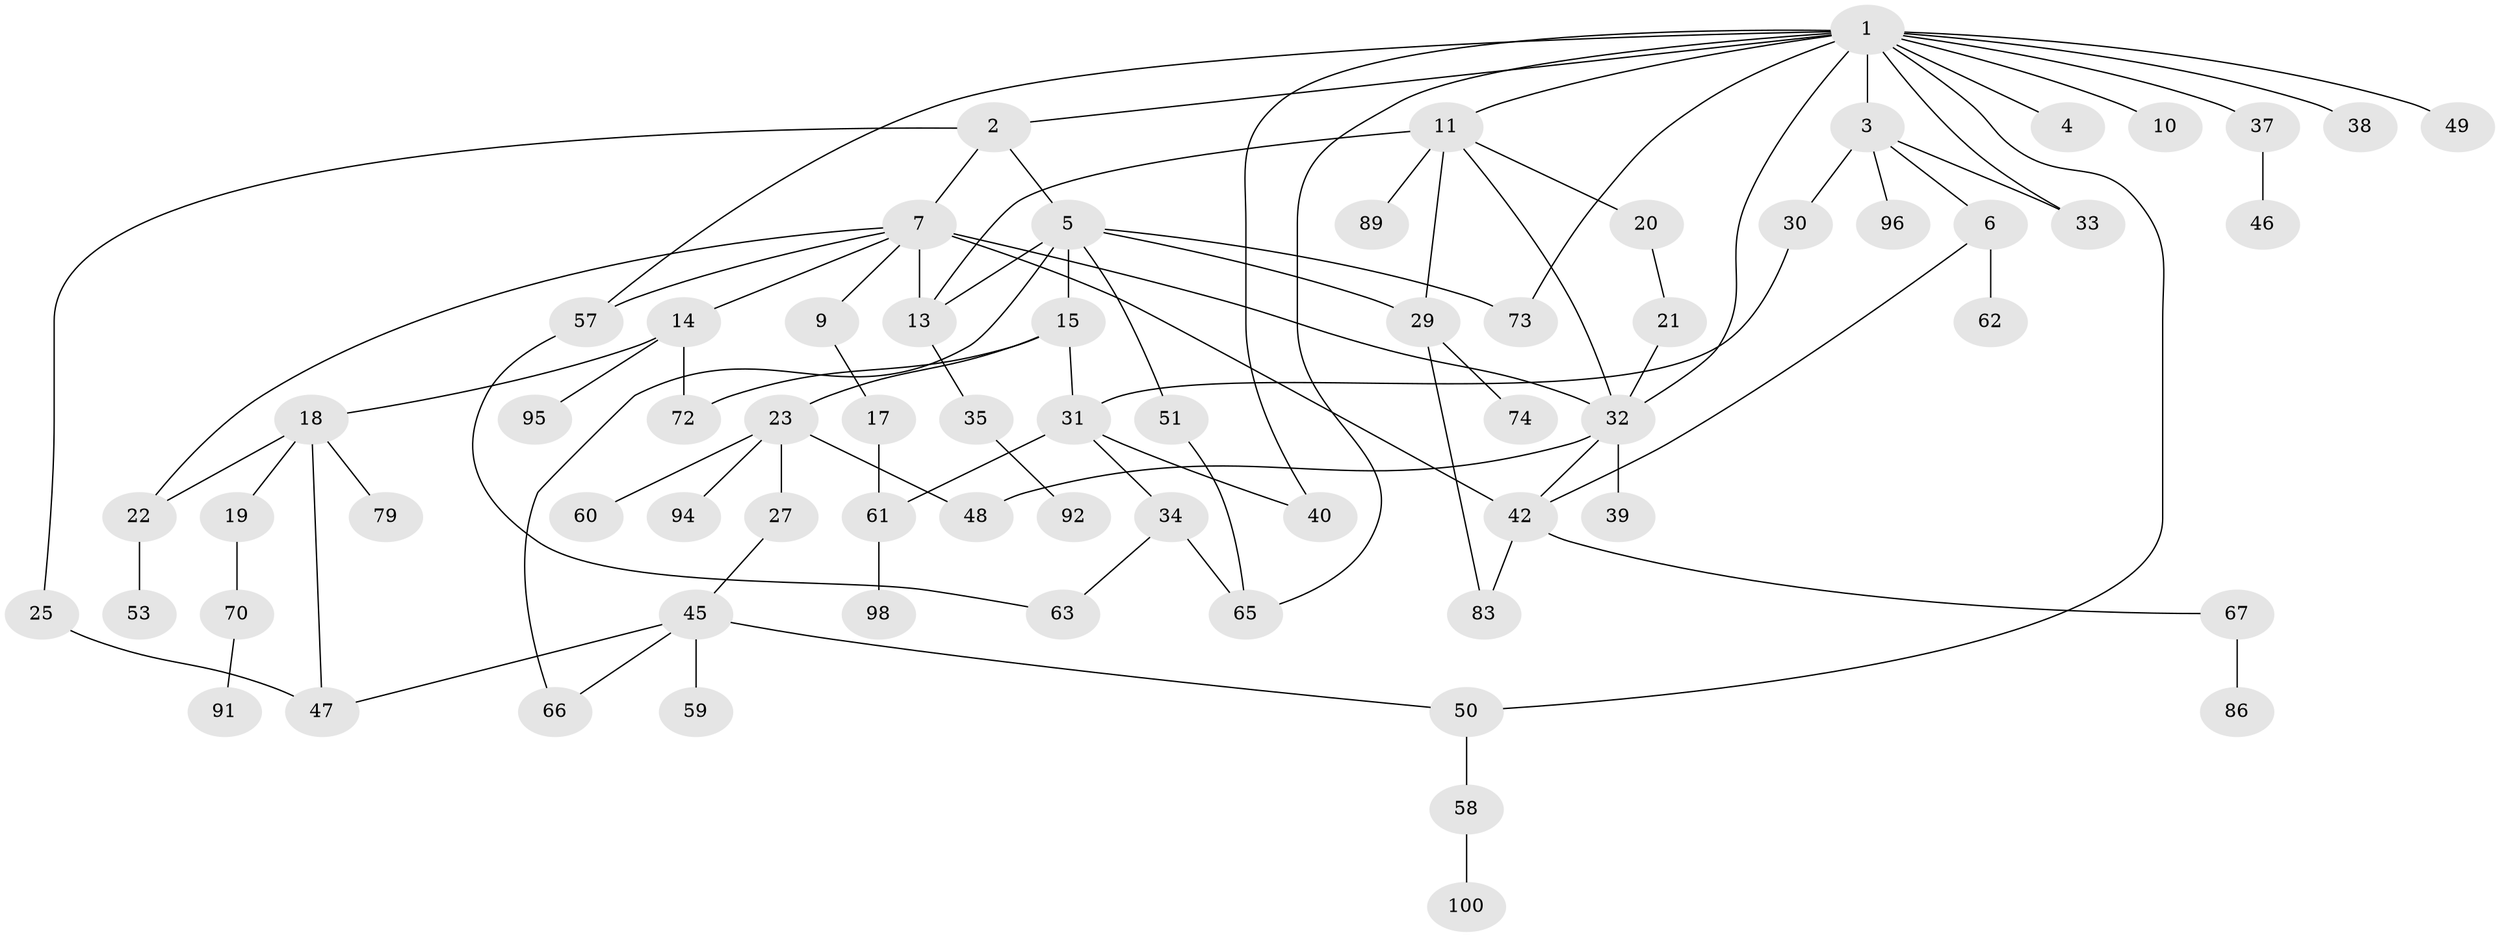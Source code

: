 // original degree distribution, {13: 0.01, 5: 0.05, 6: 0.02, 2: 0.31, 4: 0.13, 7: 0.01, 1: 0.31, 3: 0.16}
// Generated by graph-tools (version 1.1) at 2025/38/02/21/25 10:38:51]
// undirected, 67 vertices, 91 edges
graph export_dot {
graph [start="1"]
  node [color=gray90,style=filled];
  1 [super="+36"];
  2 [super="+24"];
  3 [super="+69"];
  4 [super="+52"];
  5 [super="+43"];
  6 [super="+12"];
  7 [super="+8"];
  9;
  10;
  11 [super="+16"];
  13 [super="+26"];
  14;
  15;
  17 [super="+28"];
  18 [super="+75"];
  19;
  20;
  21 [super="+93"];
  22 [super="+82"];
  23 [super="+56"];
  25 [super="+44"];
  27;
  29 [super="+41"];
  30;
  31 [super="+88"];
  32 [super="+85"];
  33;
  34;
  35 [super="+54"];
  37 [super="+80"];
  38;
  39 [super="+64"];
  40;
  42 [super="+97"];
  45 [super="+55"];
  46;
  47;
  48;
  49;
  50;
  51;
  53;
  57;
  58 [super="+71"];
  59;
  60;
  61 [super="+78"];
  62;
  63 [super="+68"];
  65 [super="+87"];
  66;
  67 [super="+81"];
  70 [super="+77"];
  72 [super="+76"];
  73;
  74 [super="+99"];
  79;
  83 [super="+84"];
  86;
  89 [super="+90"];
  91;
  92;
  94;
  95;
  96;
  98;
  100;
  1 -- 2;
  1 -- 3;
  1 -- 4;
  1 -- 10;
  1 -- 11;
  1 -- 33;
  1 -- 38;
  1 -- 40;
  1 -- 49;
  1 -- 50;
  1 -- 65;
  1 -- 32;
  1 -- 73;
  1 -- 37;
  1 -- 57;
  2 -- 5;
  2 -- 7;
  2 -- 25;
  3 -- 6;
  3 -- 30;
  3 -- 96;
  3 -- 33;
  5 -- 15;
  5 -- 73;
  5 -- 13;
  5 -- 66;
  5 -- 51;
  5 -- 29;
  6 -- 42;
  6 -- 62;
  7 -- 9;
  7 -- 13;
  7 -- 14;
  7 -- 22;
  7 -- 57;
  7 -- 32;
  7 -- 42 [weight=2];
  9 -- 17;
  11 -- 20;
  11 -- 29;
  11 -- 89;
  11 -- 13;
  11 -- 32;
  13 -- 35;
  14 -- 18;
  14 -- 95;
  14 -- 72;
  15 -- 23;
  15 -- 31;
  15 -- 72;
  17 -- 61;
  18 -- 19;
  18 -- 79;
  18 -- 22;
  18 -- 47;
  19 -- 70;
  20 -- 21;
  21 -- 32;
  22 -- 53;
  23 -- 27;
  23 -- 48;
  23 -- 94;
  23 -- 60;
  25 -- 47;
  27 -- 45;
  29 -- 74;
  29 -- 83;
  30 -- 31;
  31 -- 34;
  31 -- 40;
  31 -- 61;
  32 -- 39;
  32 -- 48;
  32 -- 42;
  34 -- 63;
  34 -- 65;
  35 -- 92;
  37 -- 46;
  42 -- 67;
  42 -- 83;
  45 -- 47;
  45 -- 66;
  45 -- 50;
  45 -- 59;
  50 -- 58;
  51 -- 65;
  57 -- 63;
  58 -- 100;
  61 -- 98;
  67 -- 86;
  70 -- 91;
}
